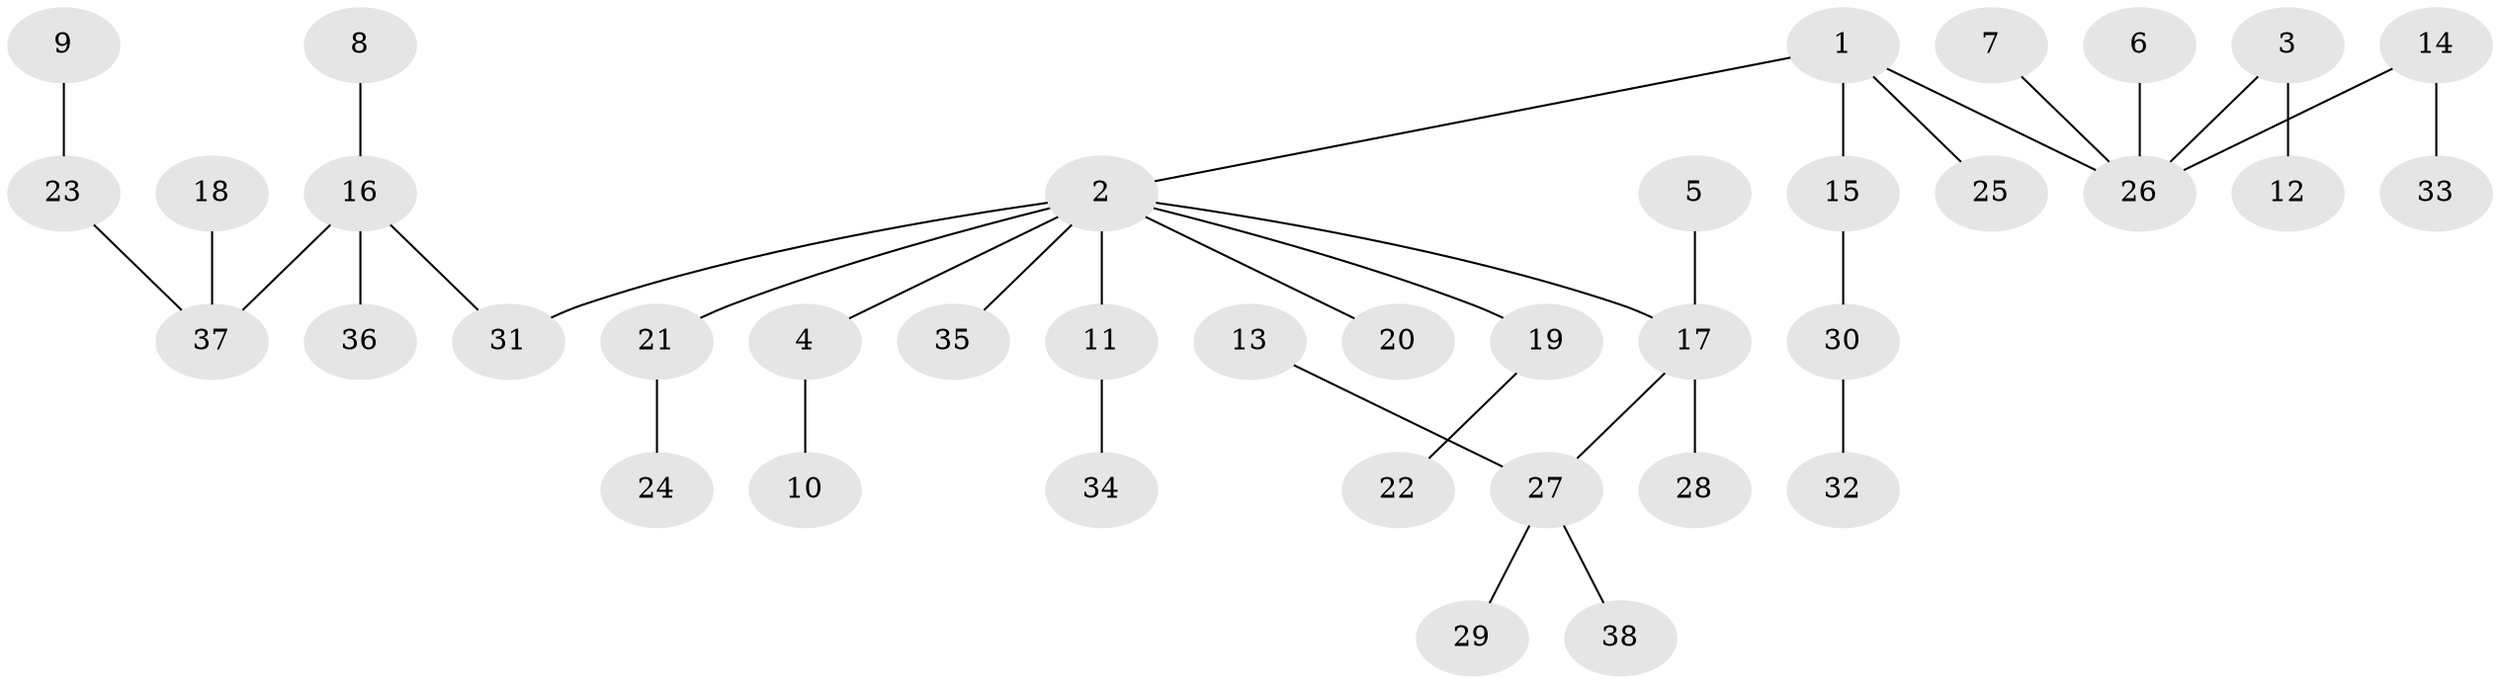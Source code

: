 // original degree distribution, {9: 0.013333333333333334, 4: 0.05333333333333334, 6: 0.013333333333333334, 5: 0.04, 2: 0.32, 3: 0.08, 1: 0.48}
// Generated by graph-tools (version 1.1) at 2025/48/03/06/25 01:48:57]
// undirected, 38 vertices, 37 edges
graph export_dot {
graph [start="1"]
  node [color=gray90,style=filled];
  1;
  2;
  3;
  4;
  5;
  6;
  7;
  8;
  9;
  10;
  11;
  12;
  13;
  14;
  15;
  16;
  17;
  18;
  19;
  20;
  21;
  22;
  23;
  24;
  25;
  26;
  27;
  28;
  29;
  30;
  31;
  32;
  33;
  34;
  35;
  36;
  37;
  38;
  1 -- 2 [weight=1.0];
  1 -- 15 [weight=1.0];
  1 -- 25 [weight=1.0];
  1 -- 26 [weight=1.0];
  2 -- 4 [weight=1.0];
  2 -- 11 [weight=1.0];
  2 -- 17 [weight=1.0];
  2 -- 19 [weight=1.0];
  2 -- 20 [weight=1.0];
  2 -- 21 [weight=1.0];
  2 -- 31 [weight=1.0];
  2 -- 35 [weight=1.0];
  3 -- 12 [weight=1.0];
  3 -- 26 [weight=1.0];
  4 -- 10 [weight=1.0];
  5 -- 17 [weight=1.0];
  6 -- 26 [weight=1.0];
  7 -- 26 [weight=1.0];
  8 -- 16 [weight=1.0];
  9 -- 23 [weight=1.0];
  11 -- 34 [weight=1.0];
  13 -- 27 [weight=1.0];
  14 -- 26 [weight=1.0];
  14 -- 33 [weight=1.0];
  15 -- 30 [weight=1.0];
  16 -- 31 [weight=1.0];
  16 -- 36 [weight=1.0];
  16 -- 37 [weight=1.0];
  17 -- 27 [weight=1.0];
  17 -- 28 [weight=1.0];
  18 -- 37 [weight=1.0];
  19 -- 22 [weight=1.0];
  21 -- 24 [weight=1.0];
  23 -- 37 [weight=1.0];
  27 -- 29 [weight=1.0];
  27 -- 38 [weight=1.0];
  30 -- 32 [weight=1.0];
}
